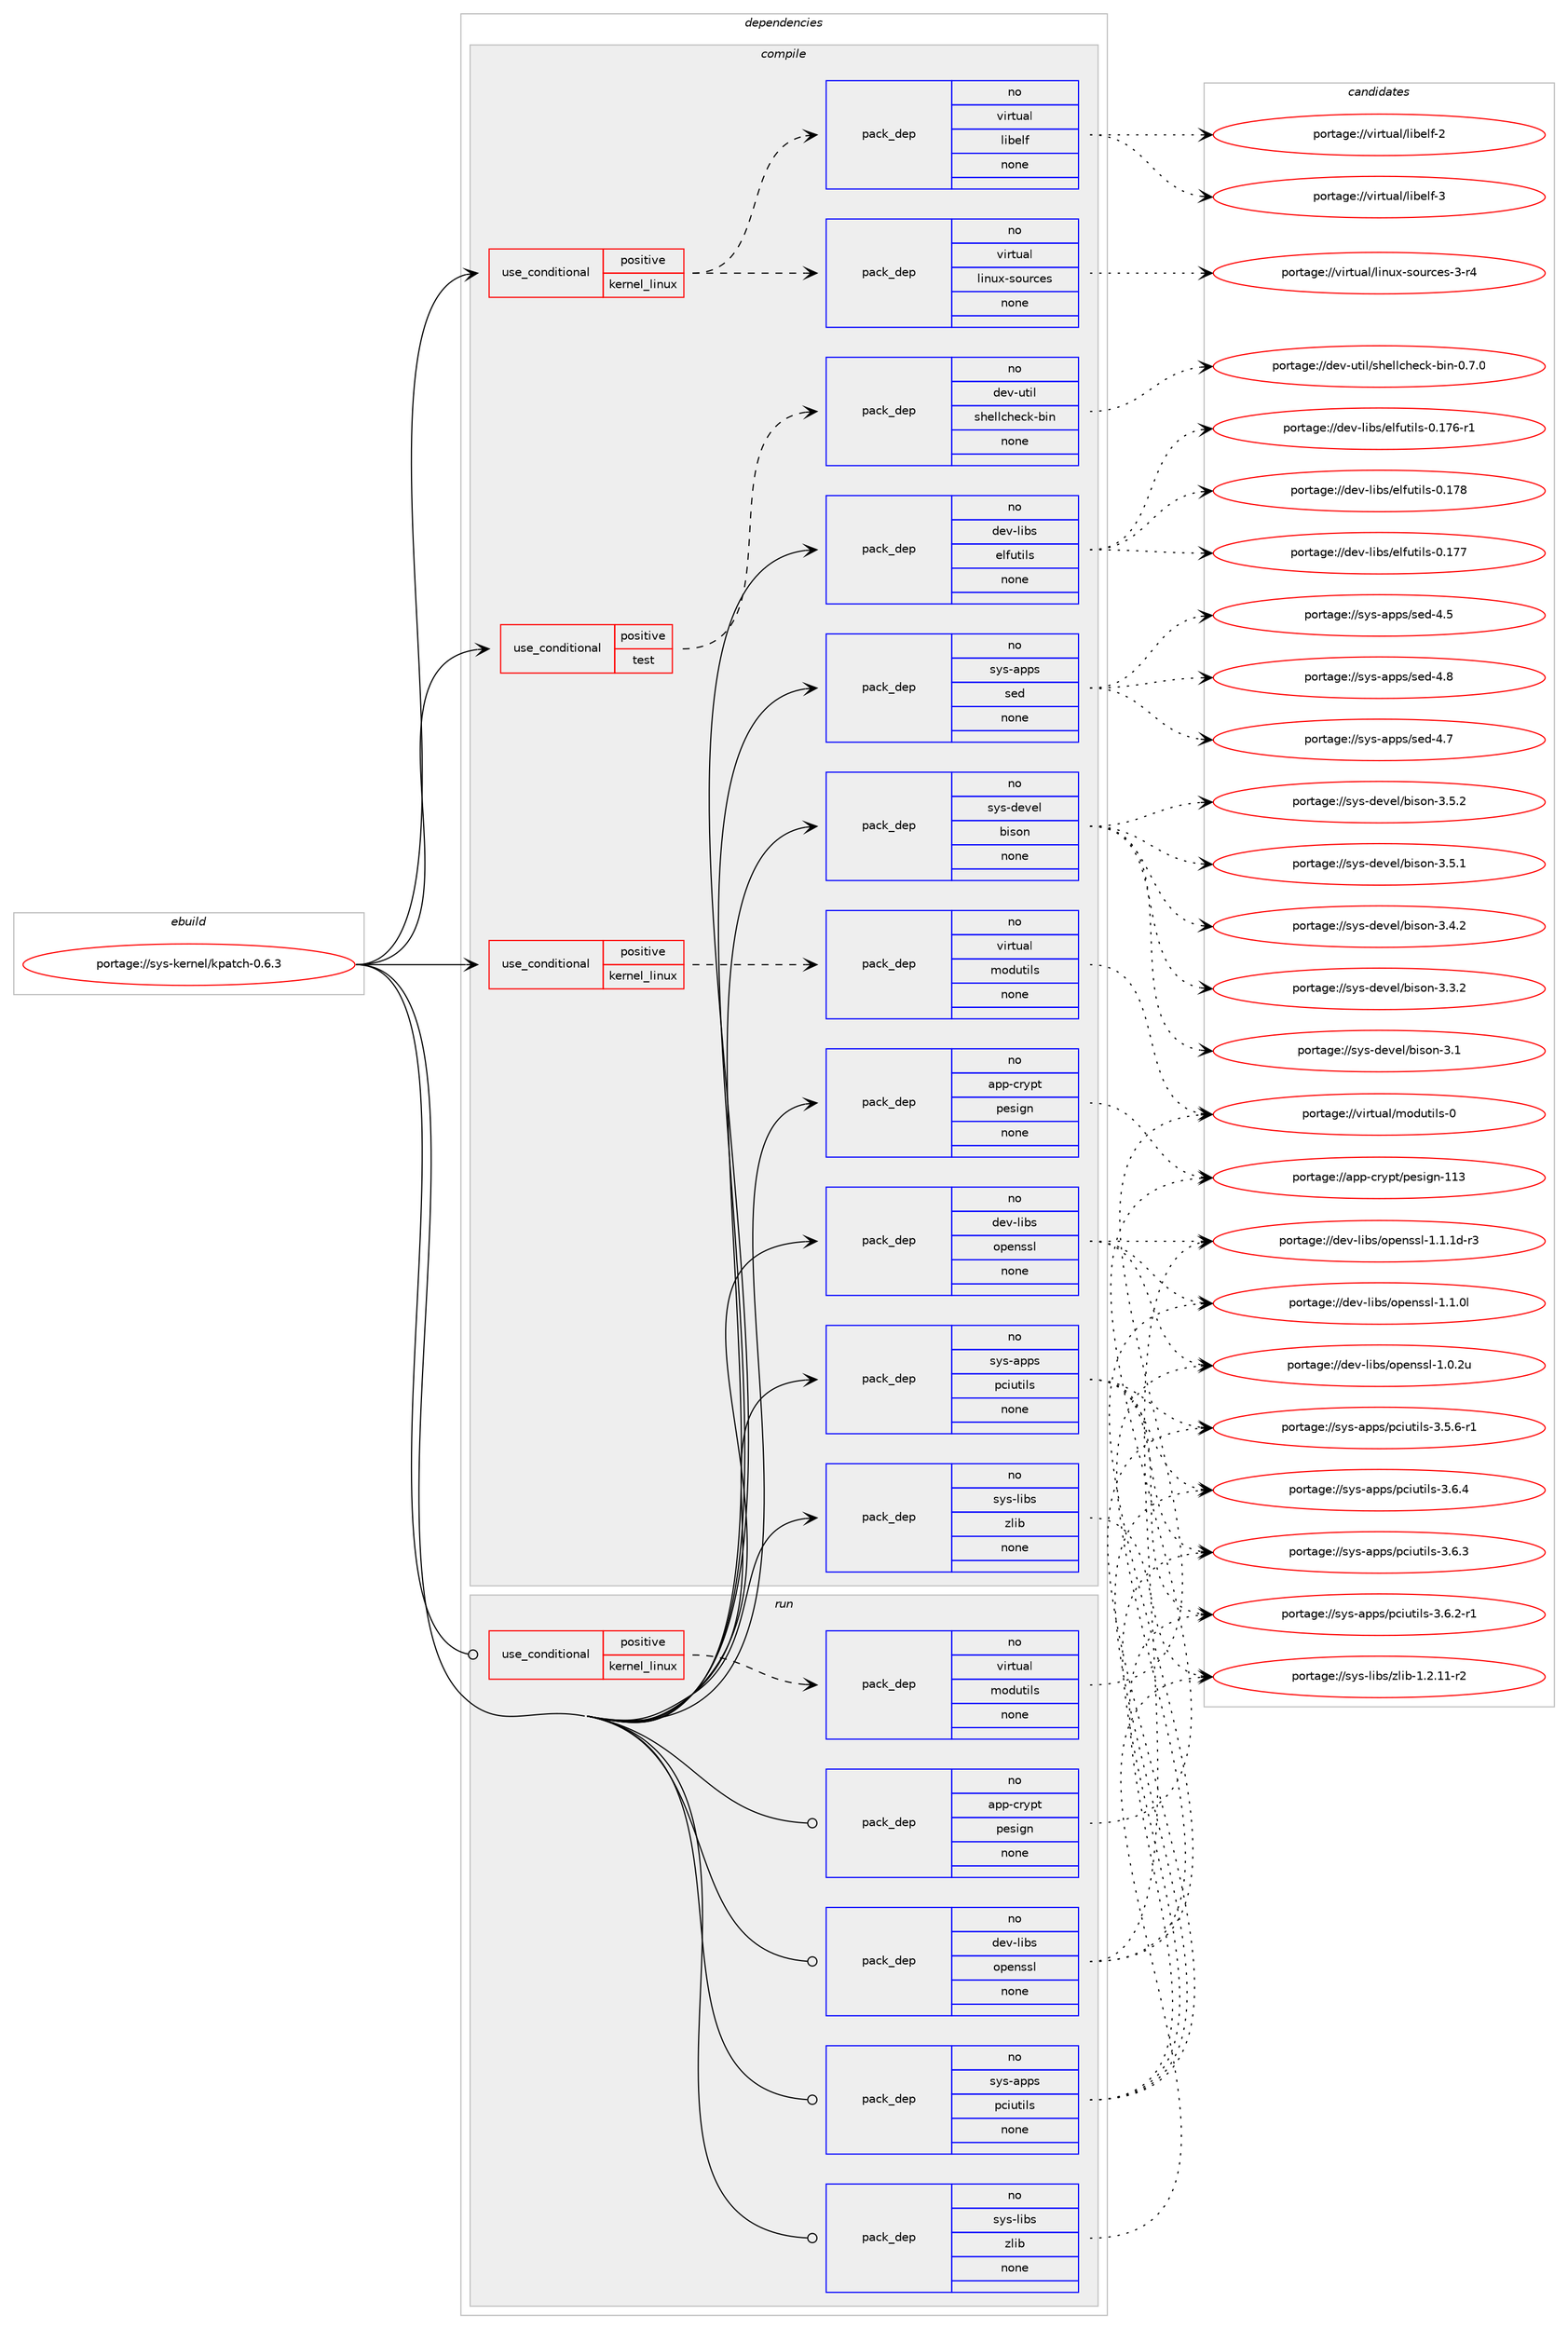 digraph prolog {

# *************
# Graph options
# *************

newrank=true;
concentrate=true;
compound=true;
graph [rankdir=LR,fontname=Helvetica,fontsize=10,ranksep=1.5];#, ranksep=2.5, nodesep=0.2];
edge  [arrowhead=vee];
node  [fontname=Helvetica,fontsize=10];

# **********
# The ebuild
# **********

subgraph cluster_leftcol {
color=gray;
rank=same;
label=<<i>ebuild</i>>;
id [label="portage://sys-kernel/kpatch-0.6.3", color=red, width=4, href="../sys-kernel/kpatch-0.6.3.svg"];
}

# ****************
# The dependencies
# ****************

subgraph cluster_midcol {
color=gray;
label=<<i>dependencies</i>>;
subgraph cluster_compile {
fillcolor="#eeeeee";
style=filled;
label=<<i>compile</i>>;
subgraph cond4958 {
dependency27816 [label=<<TABLE BORDER="0" CELLBORDER="1" CELLSPACING="0" CELLPADDING="4"><TR><TD ROWSPAN="3" CELLPADDING="10">use_conditional</TD></TR><TR><TD>positive</TD></TR><TR><TD>kernel_linux</TD></TR></TABLE>>, shape=none, color=red];
subgraph pack22126 {
dependency27817 [label=<<TABLE BORDER="0" CELLBORDER="1" CELLSPACING="0" CELLPADDING="4" WIDTH="220"><TR><TD ROWSPAN="6" CELLPADDING="30">pack_dep</TD></TR><TR><TD WIDTH="110">no</TD></TR><TR><TD>virtual</TD></TR><TR><TD>linux-sources</TD></TR><TR><TD>none</TD></TR><TR><TD></TD></TR></TABLE>>, shape=none, color=blue];
}
dependency27816:e -> dependency27817:w [weight=20,style="dashed",arrowhead="vee"];
subgraph pack22127 {
dependency27818 [label=<<TABLE BORDER="0" CELLBORDER="1" CELLSPACING="0" CELLPADDING="4" WIDTH="220"><TR><TD ROWSPAN="6" CELLPADDING="30">pack_dep</TD></TR><TR><TD WIDTH="110">no</TD></TR><TR><TD>virtual</TD></TR><TR><TD>libelf</TD></TR><TR><TD>none</TD></TR><TR><TD></TD></TR></TABLE>>, shape=none, color=blue];
}
dependency27816:e -> dependency27818:w [weight=20,style="dashed",arrowhead="vee"];
}
id:e -> dependency27816:w [weight=20,style="solid",arrowhead="vee"];
subgraph cond4959 {
dependency27819 [label=<<TABLE BORDER="0" CELLBORDER="1" CELLSPACING="0" CELLPADDING="4"><TR><TD ROWSPAN="3" CELLPADDING="10">use_conditional</TD></TR><TR><TD>positive</TD></TR><TR><TD>kernel_linux</TD></TR></TABLE>>, shape=none, color=red];
subgraph pack22128 {
dependency27820 [label=<<TABLE BORDER="0" CELLBORDER="1" CELLSPACING="0" CELLPADDING="4" WIDTH="220"><TR><TD ROWSPAN="6" CELLPADDING="30">pack_dep</TD></TR><TR><TD WIDTH="110">no</TD></TR><TR><TD>virtual</TD></TR><TR><TD>modutils</TD></TR><TR><TD>none</TD></TR><TR><TD></TD></TR></TABLE>>, shape=none, color=blue];
}
dependency27819:e -> dependency27820:w [weight=20,style="dashed",arrowhead="vee"];
}
id:e -> dependency27819:w [weight=20,style="solid",arrowhead="vee"];
subgraph cond4960 {
dependency27821 [label=<<TABLE BORDER="0" CELLBORDER="1" CELLSPACING="0" CELLPADDING="4"><TR><TD ROWSPAN="3" CELLPADDING="10">use_conditional</TD></TR><TR><TD>positive</TD></TR><TR><TD>test</TD></TR></TABLE>>, shape=none, color=red];
subgraph pack22129 {
dependency27822 [label=<<TABLE BORDER="0" CELLBORDER="1" CELLSPACING="0" CELLPADDING="4" WIDTH="220"><TR><TD ROWSPAN="6" CELLPADDING="30">pack_dep</TD></TR><TR><TD WIDTH="110">no</TD></TR><TR><TD>dev-util</TD></TR><TR><TD>shellcheck-bin</TD></TR><TR><TD>none</TD></TR><TR><TD></TD></TR></TABLE>>, shape=none, color=blue];
}
dependency27821:e -> dependency27822:w [weight=20,style="dashed",arrowhead="vee"];
}
id:e -> dependency27821:w [weight=20,style="solid",arrowhead="vee"];
subgraph pack22130 {
dependency27823 [label=<<TABLE BORDER="0" CELLBORDER="1" CELLSPACING="0" CELLPADDING="4" WIDTH="220"><TR><TD ROWSPAN="6" CELLPADDING="30">pack_dep</TD></TR><TR><TD WIDTH="110">no</TD></TR><TR><TD>app-crypt</TD></TR><TR><TD>pesign</TD></TR><TR><TD>none</TD></TR><TR><TD></TD></TR></TABLE>>, shape=none, color=blue];
}
id:e -> dependency27823:w [weight=20,style="solid",arrowhead="vee"];
subgraph pack22131 {
dependency27824 [label=<<TABLE BORDER="0" CELLBORDER="1" CELLSPACING="0" CELLPADDING="4" WIDTH="220"><TR><TD ROWSPAN="6" CELLPADDING="30">pack_dep</TD></TR><TR><TD WIDTH="110">no</TD></TR><TR><TD>dev-libs</TD></TR><TR><TD>elfutils</TD></TR><TR><TD>none</TD></TR><TR><TD></TD></TR></TABLE>>, shape=none, color=blue];
}
id:e -> dependency27824:w [weight=20,style="solid",arrowhead="vee"];
subgraph pack22132 {
dependency27825 [label=<<TABLE BORDER="0" CELLBORDER="1" CELLSPACING="0" CELLPADDING="4" WIDTH="220"><TR><TD ROWSPAN="6" CELLPADDING="30">pack_dep</TD></TR><TR><TD WIDTH="110">no</TD></TR><TR><TD>dev-libs</TD></TR><TR><TD>openssl</TD></TR><TR><TD>none</TD></TR><TR><TD></TD></TR></TABLE>>, shape=none, color=blue];
}
id:e -> dependency27825:w [weight=20,style="solid",arrowhead="vee"];
subgraph pack22133 {
dependency27826 [label=<<TABLE BORDER="0" CELLBORDER="1" CELLSPACING="0" CELLPADDING="4" WIDTH="220"><TR><TD ROWSPAN="6" CELLPADDING="30">pack_dep</TD></TR><TR><TD WIDTH="110">no</TD></TR><TR><TD>sys-apps</TD></TR><TR><TD>pciutils</TD></TR><TR><TD>none</TD></TR><TR><TD></TD></TR></TABLE>>, shape=none, color=blue];
}
id:e -> dependency27826:w [weight=20,style="solid",arrowhead="vee"];
subgraph pack22134 {
dependency27827 [label=<<TABLE BORDER="0" CELLBORDER="1" CELLSPACING="0" CELLPADDING="4" WIDTH="220"><TR><TD ROWSPAN="6" CELLPADDING="30">pack_dep</TD></TR><TR><TD WIDTH="110">no</TD></TR><TR><TD>sys-apps</TD></TR><TR><TD>sed</TD></TR><TR><TD>none</TD></TR><TR><TD></TD></TR></TABLE>>, shape=none, color=blue];
}
id:e -> dependency27827:w [weight=20,style="solid",arrowhead="vee"];
subgraph pack22135 {
dependency27828 [label=<<TABLE BORDER="0" CELLBORDER="1" CELLSPACING="0" CELLPADDING="4" WIDTH="220"><TR><TD ROWSPAN="6" CELLPADDING="30">pack_dep</TD></TR><TR><TD WIDTH="110">no</TD></TR><TR><TD>sys-devel</TD></TR><TR><TD>bison</TD></TR><TR><TD>none</TD></TR><TR><TD></TD></TR></TABLE>>, shape=none, color=blue];
}
id:e -> dependency27828:w [weight=20,style="solid",arrowhead="vee"];
subgraph pack22136 {
dependency27829 [label=<<TABLE BORDER="0" CELLBORDER="1" CELLSPACING="0" CELLPADDING="4" WIDTH="220"><TR><TD ROWSPAN="6" CELLPADDING="30">pack_dep</TD></TR><TR><TD WIDTH="110">no</TD></TR><TR><TD>sys-libs</TD></TR><TR><TD>zlib</TD></TR><TR><TD>none</TD></TR><TR><TD></TD></TR></TABLE>>, shape=none, color=blue];
}
id:e -> dependency27829:w [weight=20,style="solid",arrowhead="vee"];
}
subgraph cluster_compileandrun {
fillcolor="#eeeeee";
style=filled;
label=<<i>compile and run</i>>;
}
subgraph cluster_run {
fillcolor="#eeeeee";
style=filled;
label=<<i>run</i>>;
subgraph cond4961 {
dependency27830 [label=<<TABLE BORDER="0" CELLBORDER="1" CELLSPACING="0" CELLPADDING="4"><TR><TD ROWSPAN="3" CELLPADDING="10">use_conditional</TD></TR><TR><TD>positive</TD></TR><TR><TD>kernel_linux</TD></TR></TABLE>>, shape=none, color=red];
subgraph pack22137 {
dependency27831 [label=<<TABLE BORDER="0" CELLBORDER="1" CELLSPACING="0" CELLPADDING="4" WIDTH="220"><TR><TD ROWSPAN="6" CELLPADDING="30">pack_dep</TD></TR><TR><TD WIDTH="110">no</TD></TR><TR><TD>virtual</TD></TR><TR><TD>modutils</TD></TR><TR><TD>none</TD></TR><TR><TD></TD></TR></TABLE>>, shape=none, color=blue];
}
dependency27830:e -> dependency27831:w [weight=20,style="dashed",arrowhead="vee"];
}
id:e -> dependency27830:w [weight=20,style="solid",arrowhead="odot"];
subgraph pack22138 {
dependency27832 [label=<<TABLE BORDER="0" CELLBORDER="1" CELLSPACING="0" CELLPADDING="4" WIDTH="220"><TR><TD ROWSPAN="6" CELLPADDING="30">pack_dep</TD></TR><TR><TD WIDTH="110">no</TD></TR><TR><TD>app-crypt</TD></TR><TR><TD>pesign</TD></TR><TR><TD>none</TD></TR><TR><TD></TD></TR></TABLE>>, shape=none, color=blue];
}
id:e -> dependency27832:w [weight=20,style="solid",arrowhead="odot"];
subgraph pack22139 {
dependency27833 [label=<<TABLE BORDER="0" CELLBORDER="1" CELLSPACING="0" CELLPADDING="4" WIDTH="220"><TR><TD ROWSPAN="6" CELLPADDING="30">pack_dep</TD></TR><TR><TD WIDTH="110">no</TD></TR><TR><TD>dev-libs</TD></TR><TR><TD>openssl</TD></TR><TR><TD>none</TD></TR><TR><TD></TD></TR></TABLE>>, shape=none, color=blue];
}
id:e -> dependency27833:w [weight=20,style="solid",arrowhead="odot"];
subgraph pack22140 {
dependency27834 [label=<<TABLE BORDER="0" CELLBORDER="1" CELLSPACING="0" CELLPADDING="4" WIDTH="220"><TR><TD ROWSPAN="6" CELLPADDING="30">pack_dep</TD></TR><TR><TD WIDTH="110">no</TD></TR><TR><TD>sys-apps</TD></TR><TR><TD>pciutils</TD></TR><TR><TD>none</TD></TR><TR><TD></TD></TR></TABLE>>, shape=none, color=blue];
}
id:e -> dependency27834:w [weight=20,style="solid",arrowhead="odot"];
subgraph pack22141 {
dependency27835 [label=<<TABLE BORDER="0" CELLBORDER="1" CELLSPACING="0" CELLPADDING="4" WIDTH="220"><TR><TD ROWSPAN="6" CELLPADDING="30">pack_dep</TD></TR><TR><TD WIDTH="110">no</TD></TR><TR><TD>sys-libs</TD></TR><TR><TD>zlib</TD></TR><TR><TD>none</TD></TR><TR><TD></TD></TR></TABLE>>, shape=none, color=blue];
}
id:e -> dependency27835:w [weight=20,style="solid",arrowhead="odot"];
}
}

# **************
# The candidates
# **************

subgraph cluster_choices {
rank=same;
color=gray;
label=<<i>candidates</i>>;

subgraph choice22126 {
color=black;
nodesep=1;
choice1181051141161179710847108105110117120451151111171149910111545514511452 [label="portage://virtual/linux-sources-3-r4", color=red, width=4,href="../virtual/linux-sources-3-r4.svg"];
dependency27817:e -> choice1181051141161179710847108105110117120451151111171149910111545514511452:w [style=dotted,weight="100"];
}
subgraph choice22127 {
color=black;
nodesep=1;
choice1181051141161179710847108105981011081024551 [label="portage://virtual/libelf-3", color=red, width=4,href="../virtual/libelf-3.svg"];
choice1181051141161179710847108105981011081024550 [label="portage://virtual/libelf-2", color=red, width=4,href="../virtual/libelf-2.svg"];
dependency27818:e -> choice1181051141161179710847108105981011081024551:w [style=dotted,weight="100"];
dependency27818:e -> choice1181051141161179710847108105981011081024550:w [style=dotted,weight="100"];
}
subgraph choice22128 {
color=black;
nodesep=1;
choice11810511411611797108471091111001171161051081154548 [label="portage://virtual/modutils-0", color=red, width=4,href="../virtual/modutils-0.svg"];
dependency27820:e -> choice11810511411611797108471091111001171161051081154548:w [style=dotted,weight="100"];
}
subgraph choice22129 {
color=black;
nodesep=1;
choice100101118451171161051084711510410110810899104101991074598105110454846554648 [label="portage://dev-util/shellcheck-bin-0.7.0", color=red, width=4,href="../dev-util/shellcheck-bin-0.7.0.svg"];
dependency27822:e -> choice100101118451171161051084711510410110810899104101991074598105110454846554648:w [style=dotted,weight="100"];
}
subgraph choice22130 {
color=black;
nodesep=1;
choice9711211245991141211121164711210111510510311045494951 [label="portage://app-crypt/pesign-113", color=red, width=4,href="../app-crypt/pesign-113.svg"];
dependency27823:e -> choice9711211245991141211121164711210111510510311045494951:w [style=dotted,weight="100"];
}
subgraph choice22131 {
color=black;
nodesep=1;
choice100101118451081059811547101108102117116105108115454846495556 [label="portage://dev-libs/elfutils-0.178", color=red, width=4,href="../dev-libs/elfutils-0.178.svg"];
choice100101118451081059811547101108102117116105108115454846495555 [label="portage://dev-libs/elfutils-0.177", color=red, width=4,href="../dev-libs/elfutils-0.177.svg"];
choice1001011184510810598115471011081021171161051081154548464955544511449 [label="portage://dev-libs/elfutils-0.176-r1", color=red, width=4,href="../dev-libs/elfutils-0.176-r1.svg"];
dependency27824:e -> choice100101118451081059811547101108102117116105108115454846495556:w [style=dotted,weight="100"];
dependency27824:e -> choice100101118451081059811547101108102117116105108115454846495555:w [style=dotted,weight="100"];
dependency27824:e -> choice1001011184510810598115471011081021171161051081154548464955544511449:w [style=dotted,weight="100"];
}
subgraph choice22132 {
color=black;
nodesep=1;
choice1001011184510810598115471111121011101151151084549464946491004511451 [label="portage://dev-libs/openssl-1.1.1d-r3", color=red, width=4,href="../dev-libs/openssl-1.1.1d-r3.svg"];
choice100101118451081059811547111112101110115115108454946494648108 [label="portage://dev-libs/openssl-1.1.0l", color=red, width=4,href="../dev-libs/openssl-1.1.0l.svg"];
choice100101118451081059811547111112101110115115108454946484650117 [label="portage://dev-libs/openssl-1.0.2u", color=red, width=4,href="../dev-libs/openssl-1.0.2u.svg"];
dependency27825:e -> choice1001011184510810598115471111121011101151151084549464946491004511451:w [style=dotted,weight="100"];
dependency27825:e -> choice100101118451081059811547111112101110115115108454946494648108:w [style=dotted,weight="100"];
dependency27825:e -> choice100101118451081059811547111112101110115115108454946484650117:w [style=dotted,weight="100"];
}
subgraph choice22133 {
color=black;
nodesep=1;
choice11512111545971121121154711299105117116105108115455146544652 [label="portage://sys-apps/pciutils-3.6.4", color=red, width=4,href="../sys-apps/pciutils-3.6.4.svg"];
choice11512111545971121121154711299105117116105108115455146544651 [label="portage://sys-apps/pciutils-3.6.3", color=red, width=4,href="../sys-apps/pciutils-3.6.3.svg"];
choice115121115459711211211547112991051171161051081154551465446504511449 [label="portage://sys-apps/pciutils-3.6.2-r1", color=red, width=4,href="../sys-apps/pciutils-3.6.2-r1.svg"];
choice115121115459711211211547112991051171161051081154551465346544511449 [label="portage://sys-apps/pciutils-3.5.6-r1", color=red, width=4,href="../sys-apps/pciutils-3.5.6-r1.svg"];
dependency27826:e -> choice11512111545971121121154711299105117116105108115455146544652:w [style=dotted,weight="100"];
dependency27826:e -> choice11512111545971121121154711299105117116105108115455146544651:w [style=dotted,weight="100"];
dependency27826:e -> choice115121115459711211211547112991051171161051081154551465446504511449:w [style=dotted,weight="100"];
dependency27826:e -> choice115121115459711211211547112991051171161051081154551465346544511449:w [style=dotted,weight="100"];
}
subgraph choice22134 {
color=black;
nodesep=1;
choice11512111545971121121154711510110045524656 [label="portage://sys-apps/sed-4.8", color=red, width=4,href="../sys-apps/sed-4.8.svg"];
choice11512111545971121121154711510110045524655 [label="portage://sys-apps/sed-4.7", color=red, width=4,href="../sys-apps/sed-4.7.svg"];
choice11512111545971121121154711510110045524653 [label="portage://sys-apps/sed-4.5", color=red, width=4,href="../sys-apps/sed-4.5.svg"];
dependency27827:e -> choice11512111545971121121154711510110045524656:w [style=dotted,weight="100"];
dependency27827:e -> choice11512111545971121121154711510110045524655:w [style=dotted,weight="100"];
dependency27827:e -> choice11512111545971121121154711510110045524653:w [style=dotted,weight="100"];
}
subgraph choice22135 {
color=black;
nodesep=1;
choice115121115451001011181011084798105115111110455146534650 [label="portage://sys-devel/bison-3.5.2", color=red, width=4,href="../sys-devel/bison-3.5.2.svg"];
choice115121115451001011181011084798105115111110455146534649 [label="portage://sys-devel/bison-3.5.1", color=red, width=4,href="../sys-devel/bison-3.5.1.svg"];
choice115121115451001011181011084798105115111110455146524650 [label="portage://sys-devel/bison-3.4.2", color=red, width=4,href="../sys-devel/bison-3.4.2.svg"];
choice115121115451001011181011084798105115111110455146514650 [label="portage://sys-devel/bison-3.3.2", color=red, width=4,href="../sys-devel/bison-3.3.2.svg"];
choice11512111545100101118101108479810511511111045514649 [label="portage://sys-devel/bison-3.1", color=red, width=4,href="../sys-devel/bison-3.1.svg"];
dependency27828:e -> choice115121115451001011181011084798105115111110455146534650:w [style=dotted,weight="100"];
dependency27828:e -> choice115121115451001011181011084798105115111110455146534649:w [style=dotted,weight="100"];
dependency27828:e -> choice115121115451001011181011084798105115111110455146524650:w [style=dotted,weight="100"];
dependency27828:e -> choice115121115451001011181011084798105115111110455146514650:w [style=dotted,weight="100"];
dependency27828:e -> choice11512111545100101118101108479810511511111045514649:w [style=dotted,weight="100"];
}
subgraph choice22136 {
color=black;
nodesep=1;
choice11512111545108105981154712210810598454946504649494511450 [label="portage://sys-libs/zlib-1.2.11-r2", color=red, width=4,href="../sys-libs/zlib-1.2.11-r2.svg"];
dependency27829:e -> choice11512111545108105981154712210810598454946504649494511450:w [style=dotted,weight="100"];
}
subgraph choice22137 {
color=black;
nodesep=1;
choice11810511411611797108471091111001171161051081154548 [label="portage://virtual/modutils-0", color=red, width=4,href="../virtual/modutils-0.svg"];
dependency27831:e -> choice11810511411611797108471091111001171161051081154548:w [style=dotted,weight="100"];
}
subgraph choice22138 {
color=black;
nodesep=1;
choice9711211245991141211121164711210111510510311045494951 [label="portage://app-crypt/pesign-113", color=red, width=4,href="../app-crypt/pesign-113.svg"];
dependency27832:e -> choice9711211245991141211121164711210111510510311045494951:w [style=dotted,weight="100"];
}
subgraph choice22139 {
color=black;
nodesep=1;
choice1001011184510810598115471111121011101151151084549464946491004511451 [label="portage://dev-libs/openssl-1.1.1d-r3", color=red, width=4,href="../dev-libs/openssl-1.1.1d-r3.svg"];
choice100101118451081059811547111112101110115115108454946494648108 [label="portage://dev-libs/openssl-1.1.0l", color=red, width=4,href="../dev-libs/openssl-1.1.0l.svg"];
choice100101118451081059811547111112101110115115108454946484650117 [label="portage://dev-libs/openssl-1.0.2u", color=red, width=4,href="../dev-libs/openssl-1.0.2u.svg"];
dependency27833:e -> choice1001011184510810598115471111121011101151151084549464946491004511451:w [style=dotted,weight="100"];
dependency27833:e -> choice100101118451081059811547111112101110115115108454946494648108:w [style=dotted,weight="100"];
dependency27833:e -> choice100101118451081059811547111112101110115115108454946484650117:w [style=dotted,weight="100"];
}
subgraph choice22140 {
color=black;
nodesep=1;
choice11512111545971121121154711299105117116105108115455146544652 [label="portage://sys-apps/pciutils-3.6.4", color=red, width=4,href="../sys-apps/pciutils-3.6.4.svg"];
choice11512111545971121121154711299105117116105108115455146544651 [label="portage://sys-apps/pciutils-3.6.3", color=red, width=4,href="../sys-apps/pciutils-3.6.3.svg"];
choice115121115459711211211547112991051171161051081154551465446504511449 [label="portage://sys-apps/pciutils-3.6.2-r1", color=red, width=4,href="../sys-apps/pciutils-3.6.2-r1.svg"];
choice115121115459711211211547112991051171161051081154551465346544511449 [label="portage://sys-apps/pciutils-3.5.6-r1", color=red, width=4,href="../sys-apps/pciutils-3.5.6-r1.svg"];
dependency27834:e -> choice11512111545971121121154711299105117116105108115455146544652:w [style=dotted,weight="100"];
dependency27834:e -> choice11512111545971121121154711299105117116105108115455146544651:w [style=dotted,weight="100"];
dependency27834:e -> choice115121115459711211211547112991051171161051081154551465446504511449:w [style=dotted,weight="100"];
dependency27834:e -> choice115121115459711211211547112991051171161051081154551465346544511449:w [style=dotted,weight="100"];
}
subgraph choice22141 {
color=black;
nodesep=1;
choice11512111545108105981154712210810598454946504649494511450 [label="portage://sys-libs/zlib-1.2.11-r2", color=red, width=4,href="../sys-libs/zlib-1.2.11-r2.svg"];
dependency27835:e -> choice11512111545108105981154712210810598454946504649494511450:w [style=dotted,weight="100"];
}
}

}
